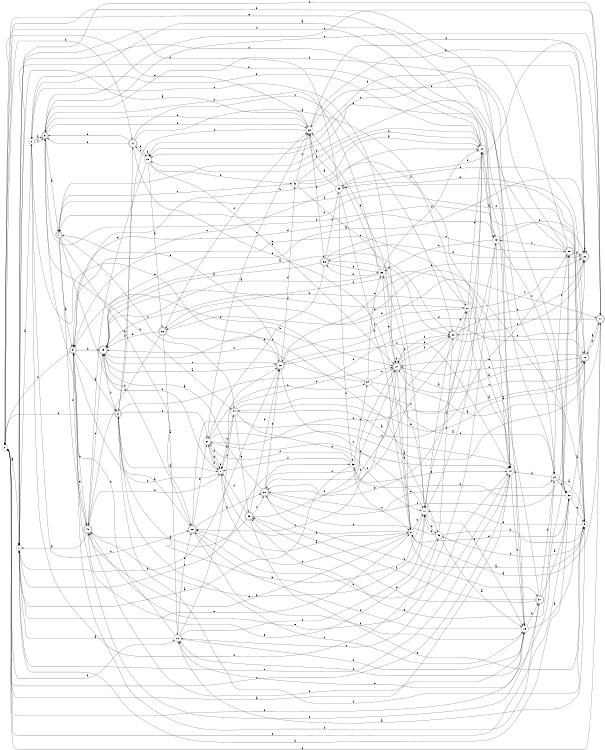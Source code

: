 digraph n36_8 {
__start0 [label="" shape="none"];

rankdir=LR;
size="8,5";

s0 [style="filled", color="black", fillcolor="white" shape="circle", label="0"];
s1 [style="filled", color="black", fillcolor="white" shape="circle", label="1"];
s2 [style="filled", color="black", fillcolor="white" shape="circle", label="2"];
s3 [style="rounded,filled", color="black", fillcolor="white" shape="doublecircle", label="3"];
s4 [style="rounded,filled", color="black", fillcolor="white" shape="doublecircle", label="4"];
s5 [style="rounded,filled", color="black", fillcolor="white" shape="doublecircle", label="5"];
s6 [style="rounded,filled", color="black", fillcolor="white" shape="doublecircle", label="6"];
s7 [style="filled", color="black", fillcolor="white" shape="circle", label="7"];
s8 [style="filled", color="black", fillcolor="white" shape="circle", label="8"];
s9 [style="filled", color="black", fillcolor="white" shape="circle", label="9"];
s10 [style="filled", color="black", fillcolor="white" shape="circle", label="10"];
s11 [style="filled", color="black", fillcolor="white" shape="circle", label="11"];
s12 [style="filled", color="black", fillcolor="white" shape="circle", label="12"];
s13 [style="filled", color="black", fillcolor="white" shape="circle", label="13"];
s14 [style="filled", color="black", fillcolor="white" shape="circle", label="14"];
s15 [style="filled", color="black", fillcolor="white" shape="circle", label="15"];
s16 [style="rounded,filled", color="black", fillcolor="white" shape="doublecircle", label="16"];
s17 [style="rounded,filled", color="black", fillcolor="white" shape="doublecircle", label="17"];
s18 [style="rounded,filled", color="black", fillcolor="white" shape="doublecircle", label="18"];
s19 [style="rounded,filled", color="black", fillcolor="white" shape="doublecircle", label="19"];
s20 [style="filled", color="black", fillcolor="white" shape="circle", label="20"];
s21 [style="filled", color="black", fillcolor="white" shape="circle", label="21"];
s22 [style="rounded,filled", color="black", fillcolor="white" shape="doublecircle", label="22"];
s23 [style="filled", color="black", fillcolor="white" shape="circle", label="23"];
s24 [style="filled", color="black", fillcolor="white" shape="circle", label="24"];
s25 [style="filled", color="black", fillcolor="white" shape="circle", label="25"];
s26 [style="rounded,filled", color="black", fillcolor="white" shape="doublecircle", label="26"];
s27 [style="rounded,filled", color="black", fillcolor="white" shape="doublecircle", label="27"];
s28 [style="rounded,filled", color="black", fillcolor="white" shape="doublecircle", label="28"];
s29 [style="rounded,filled", color="black", fillcolor="white" shape="doublecircle", label="29"];
s30 [style="rounded,filled", color="black", fillcolor="white" shape="doublecircle", label="30"];
s31 [style="rounded,filled", color="black", fillcolor="white" shape="doublecircle", label="31"];
s32 [style="filled", color="black", fillcolor="white" shape="circle", label="32"];
s33 [style="filled", color="black", fillcolor="white" shape="circle", label="33"];
s34 [style="filled", color="black", fillcolor="white" shape="circle", label="34"];
s35 [style="filled", color="black", fillcolor="white" shape="circle", label="35"];
s36 [style="rounded,filled", color="black", fillcolor="white" shape="doublecircle", label="36"];
s37 [style="filled", color="black", fillcolor="white" shape="circle", label="37"];
s38 [style="filled", color="black", fillcolor="white" shape="circle", label="38"];
s39 [style="rounded,filled", color="black", fillcolor="white" shape="doublecircle", label="39"];
s40 [style="rounded,filled", color="black", fillcolor="white" shape="doublecircle", label="40"];
s41 [style="rounded,filled", color="black", fillcolor="white" shape="doublecircle", label="41"];
s42 [style="filled", color="black", fillcolor="white" shape="circle", label="42"];
s43 [style="filled", color="black", fillcolor="white" shape="circle", label="43"];
s44 [style="filled", color="black", fillcolor="white" shape="circle", label="44"];
s0 -> s1 [label="a"];
s0 -> s14 [label="b"];
s0 -> s14 [label="c"];
s0 -> s41 [label="d"];
s0 -> s13 [label="e"];
s0 -> s10 [label="f"];
s1 -> s2 [label="a"];
s1 -> s32 [label="b"];
s1 -> s33 [label="c"];
s1 -> s18 [label="d"];
s1 -> s8 [label="e"];
s1 -> s13 [label="f"];
s2 -> s3 [label="a"];
s2 -> s28 [label="b"];
s2 -> s27 [label="c"];
s2 -> s43 [label="d"];
s2 -> s18 [label="e"];
s2 -> s3 [label="f"];
s3 -> s4 [label="a"];
s3 -> s44 [label="b"];
s3 -> s17 [label="c"];
s3 -> s23 [label="d"];
s3 -> s17 [label="e"];
s3 -> s23 [label="f"];
s4 -> s5 [label="a"];
s4 -> s28 [label="b"];
s4 -> s44 [label="c"];
s4 -> s9 [label="d"];
s4 -> s28 [label="e"];
s4 -> s40 [label="f"];
s5 -> s6 [label="a"];
s5 -> s12 [label="b"];
s5 -> s0 [label="c"];
s5 -> s19 [label="d"];
s5 -> s40 [label="e"];
s5 -> s31 [label="f"];
s6 -> s7 [label="a"];
s6 -> s0 [label="b"];
s6 -> s37 [label="c"];
s6 -> s9 [label="d"];
s6 -> s16 [label="e"];
s6 -> s41 [label="f"];
s7 -> s8 [label="a"];
s7 -> s19 [label="b"];
s7 -> s44 [label="c"];
s7 -> s5 [label="d"];
s7 -> s37 [label="e"];
s7 -> s7 [label="f"];
s8 -> s9 [label="a"];
s8 -> s11 [label="b"];
s8 -> s28 [label="c"];
s8 -> s23 [label="d"];
s8 -> s40 [label="e"];
s8 -> s7 [label="f"];
s9 -> s10 [label="a"];
s9 -> s4 [label="b"];
s9 -> s43 [label="c"];
s9 -> s3 [label="d"];
s9 -> s26 [label="e"];
s9 -> s11 [label="f"];
s10 -> s1 [label="a"];
s10 -> s3 [label="b"];
s10 -> s11 [label="c"];
s10 -> s15 [label="d"];
s10 -> s28 [label="e"];
s10 -> s18 [label="f"];
s11 -> s12 [label="a"];
s11 -> s6 [label="b"];
s11 -> s21 [label="c"];
s11 -> s43 [label="d"];
s11 -> s15 [label="e"];
s11 -> s35 [label="f"];
s12 -> s13 [label="a"];
s12 -> s2 [label="b"];
s12 -> s1 [label="c"];
s12 -> s1 [label="d"];
s12 -> s30 [label="e"];
s12 -> s25 [label="f"];
s13 -> s14 [label="a"];
s13 -> s22 [label="b"];
s13 -> s35 [label="c"];
s13 -> s5 [label="d"];
s13 -> s40 [label="e"];
s13 -> s32 [label="f"];
s14 -> s0 [label="a"];
s14 -> s15 [label="b"];
s14 -> s10 [label="c"];
s14 -> s12 [label="d"];
s14 -> s1 [label="e"];
s14 -> s37 [label="f"];
s15 -> s16 [label="a"];
s15 -> s31 [label="b"];
s15 -> s6 [label="c"];
s15 -> s10 [label="d"];
s15 -> s28 [label="e"];
s15 -> s0 [label="f"];
s16 -> s17 [label="a"];
s16 -> s38 [label="b"];
s16 -> s27 [label="c"];
s16 -> s44 [label="d"];
s16 -> s27 [label="e"];
s16 -> s27 [label="f"];
s17 -> s8 [label="a"];
s17 -> s16 [label="b"];
s17 -> s1 [label="c"];
s17 -> s18 [label="d"];
s17 -> s0 [label="e"];
s17 -> s38 [label="f"];
s18 -> s19 [label="a"];
s18 -> s22 [label="b"];
s18 -> s11 [label="c"];
s18 -> s42 [label="d"];
s18 -> s4 [label="e"];
s18 -> s14 [label="f"];
s19 -> s20 [label="a"];
s19 -> s14 [label="b"];
s19 -> s43 [label="c"];
s19 -> s21 [label="d"];
s19 -> s18 [label="e"];
s19 -> s6 [label="f"];
s20 -> s11 [label="a"];
s20 -> s21 [label="b"];
s20 -> s22 [label="c"];
s20 -> s27 [label="d"];
s20 -> s22 [label="e"];
s20 -> s30 [label="f"];
s21 -> s14 [label="a"];
s21 -> s5 [label="b"];
s21 -> s22 [label="c"];
s21 -> s12 [label="d"];
s21 -> s30 [label="e"];
s21 -> s18 [label="f"];
s22 -> s19 [label="a"];
s22 -> s23 [label="b"];
s22 -> s20 [label="c"];
s22 -> s22 [label="d"];
s22 -> s36 [label="e"];
s22 -> s25 [label="f"];
s23 -> s1 [label="a"];
s23 -> s24 [label="b"];
s23 -> s6 [label="c"];
s23 -> s36 [label="d"];
s23 -> s0 [label="e"];
s23 -> s22 [label="f"];
s24 -> s9 [label="a"];
s24 -> s25 [label="b"];
s24 -> s29 [label="c"];
s24 -> s14 [label="d"];
s24 -> s39 [label="e"];
s24 -> s32 [label="f"];
s25 -> s26 [label="a"];
s25 -> s25 [label="b"];
s25 -> s41 [label="c"];
s25 -> s42 [label="d"];
s25 -> s40 [label="e"];
s25 -> s27 [label="f"];
s26 -> s10 [label="a"];
s26 -> s27 [label="b"];
s26 -> s40 [label="c"];
s26 -> s19 [label="d"];
s26 -> s17 [label="e"];
s26 -> s23 [label="f"];
s27 -> s16 [label="a"];
s27 -> s27 [label="b"];
s27 -> s28 [label="c"];
s27 -> s8 [label="d"];
s27 -> s20 [label="e"];
s27 -> s20 [label="f"];
s28 -> s6 [label="a"];
s28 -> s14 [label="b"];
s28 -> s29 [label="c"];
s28 -> s30 [label="d"];
s28 -> s37 [label="e"];
s28 -> s15 [label="f"];
s29 -> s2 [label="a"];
s29 -> s4 [label="b"];
s29 -> s13 [label="c"];
s29 -> s22 [label="d"];
s29 -> s10 [label="e"];
s29 -> s3 [label="f"];
s30 -> s19 [label="a"];
s30 -> s31 [label="b"];
s30 -> s27 [label="c"];
s30 -> s18 [label="d"];
s30 -> s24 [label="e"];
s30 -> s29 [label="f"];
s31 -> s32 [label="a"];
s31 -> s39 [label="b"];
s31 -> s26 [label="c"];
s31 -> s24 [label="d"];
s31 -> s39 [label="e"];
s31 -> s0 [label="f"];
s32 -> s16 [label="a"];
s32 -> s33 [label="b"];
s32 -> s25 [label="c"];
s32 -> s8 [label="d"];
s32 -> s9 [label="e"];
s32 -> s5 [label="f"];
s33 -> s1 [label="a"];
s33 -> s34 [label="b"];
s33 -> s8 [label="c"];
s33 -> s37 [label="d"];
s33 -> s14 [label="e"];
s33 -> s7 [label="f"];
s34 -> s32 [label="a"];
s34 -> s5 [label="b"];
s34 -> s27 [label="c"];
s34 -> s24 [label="d"];
s34 -> s35 [label="e"];
s34 -> s19 [label="f"];
s35 -> s19 [label="a"];
s35 -> s36 [label="b"];
s35 -> s12 [label="c"];
s35 -> s23 [label="d"];
s35 -> s27 [label="e"];
s35 -> s3 [label="f"];
s36 -> s19 [label="a"];
s36 -> s37 [label="b"];
s36 -> s29 [label="c"];
s36 -> s20 [label="d"];
s36 -> s35 [label="e"];
s36 -> s38 [label="f"];
s37 -> s17 [label="a"];
s37 -> s34 [label="b"];
s37 -> s23 [label="c"];
s37 -> s7 [label="d"];
s37 -> s13 [label="e"];
s37 -> s7 [label="f"];
s38 -> s23 [label="a"];
s38 -> s33 [label="b"];
s38 -> s5 [label="c"];
s38 -> s0 [label="d"];
s38 -> s16 [label="e"];
s38 -> s8 [label="f"];
s39 -> s40 [label="a"];
s39 -> s18 [label="b"];
s39 -> s30 [label="c"];
s39 -> s27 [label="d"];
s39 -> s9 [label="e"];
s39 -> s7 [label="f"];
s40 -> s1 [label="a"];
s40 -> s5 [label="b"];
s40 -> s19 [label="c"];
s40 -> s11 [label="d"];
s40 -> s15 [label="e"];
s40 -> s7 [label="f"];
s41 -> s21 [label="a"];
s41 -> s3 [label="b"];
s41 -> s20 [label="c"];
s41 -> s25 [label="d"];
s41 -> s8 [label="e"];
s41 -> s3 [label="f"];
s42 -> s12 [label="a"];
s42 -> s12 [label="b"];
s42 -> s4 [label="c"];
s42 -> s23 [label="d"];
s42 -> s11 [label="e"];
s42 -> s15 [label="f"];
s43 -> s15 [label="a"];
s43 -> s9 [label="b"];
s43 -> s30 [label="c"];
s43 -> s11 [label="d"];
s43 -> s40 [label="e"];
s43 -> s20 [label="f"];
s44 -> s15 [label="a"];
s44 -> s7 [label="b"];
s44 -> s11 [label="c"];
s44 -> s27 [label="d"];
s44 -> s39 [label="e"];
s44 -> s16 [label="f"];

}